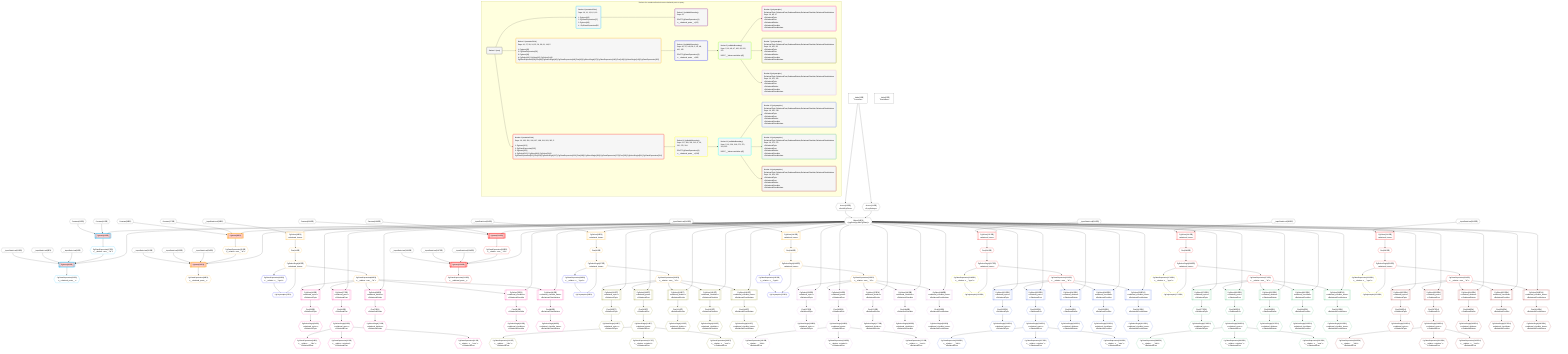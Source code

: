 %%{init: {'themeVariables': { 'fontSize': '12px'}}}%%
graph TD
    classDef path fill:#eee,stroke:#000,color:#000
    classDef plan fill:#fff,stroke-width:1px,color:#000
    classDef itemplan fill:#fff,stroke-width:2px,color:#000
    classDef unbatchedplan fill:#dff,stroke-width:1px,color:#000
    classDef sideeffectplan fill:#fcc,stroke-width:2px,color:#000
    classDef bucket fill:#f6f6f6,color:#000,stroke-width:2px,text-align:left


    %% define steps
    __Value3["__Value[3∈0]<br />ᐸcontextᐳ"]:::plan
    __Value5["__Value[5∈0]<br />ᐸrootValueᐳ"]:::plan
    __InputStaticLeaf8{{"__InputStaticLeaf[8∈0]"}}:::plan
    __InputStaticLeaf9{{"__InputStaticLeaf[9∈0]"}}:::plan
    __InputStaticLeaf10{{"__InputStaticLeaf[10∈0]"}}:::plan
    Constant11{{"Constant[11∈0]"}}:::plan
    Constant12{{"Constant[12∈0]"}}:::plan
    Access14{{"Access[14∈0]<br />ᐸ3.pgSettingsᐳ"}}:::plan
    Access15{{"Access[15∈0]<br />ᐸ3.withPgClientᐳ"}}:::plan
    Object16{{"Object[16∈0]<br />ᐸ{pgSettings,withPgClient}ᐳ"}}:::plan
    PgInsert13[["PgInsert[13∈1]"]]:::sideeffectplan
    PgClassExpression17{{"PgClassExpression[17∈1]<br />ᐸ__relation...ems__.”id”ᐳ"}}:::plan
    PgInsert18[["PgInsert[18∈1]"]]:::sideeffectplan
    PgClassExpression22{{"PgClassExpression[22∈1]<br />ᐸ__relational_posts__ᐳ"}}:::plan
    __InputStaticLeaf24{{"__InputStaticLeaf[24∈0]"}}:::plan
    __InputStaticLeaf25{{"__InputStaticLeaf[25∈0]"}}:::plan
    __InputStaticLeaf26{{"__InputStaticLeaf[26∈0]"}}:::plan
    Constant27{{"Constant[27∈0]"}}:::plan
    Constant28{{"Constant[28∈0]"}}:::plan
    PgInsert29[["PgInsert[29∈3]"]]:::sideeffectplan
    PgClassExpression33{{"PgClassExpression[33∈3]<br />ᐸ__relation...ems__.”id”ᐳ"}}:::plan
    PgInsert34[["PgInsert[34∈3]"]]:::sideeffectplan
    PgClassExpression38{{"PgClassExpression[38∈3]<br />ᐸ__relational_posts__ᐳ"}}:::plan
    __InputStaticLeaf39{{"__InputStaticLeaf[39∈0]"}}:::plan
    PgSelect40[["PgSelect[40∈3]<br />ᐸrelational_itemsᐳ"]]:::plan
    First44{{"First[44∈3]"}}:::plan
    PgSelectSingle45{{"PgSelectSingle[45∈3]<br />ᐸrelational_itemsᐳ"}}:::plan
    PgClassExpression46{{"PgClassExpression[46∈4]<br />ᐸ__relation...s__.”type”ᐳ"}}:::plan
    PgPolymorphic47{{"PgPolymorphic[47∈4]"}}:::plan
    PgClassExpression48{{"PgClassExpression[48∈3]<br />ᐸ__relation...ems__.”id”ᐳ"}}:::plan
    PgSelect49[["PgSelect[49∈6]<br />ᐸrelational_topicsᐳ<br />ᐳRelationalTopic"]]:::plan
    First53{{"First[53∈6]<br />ᐳRelationalTopic"}}:::plan
    PgSelectSingle54{{"PgSelectSingle[54∈6]<br />ᐸrelational_topicsᐳ<br />ᐳRelationalTopic"}}:::plan
    PgSelect57[["PgSelect[57∈6]<br />ᐸrelational_postsᐳ<br />ᐳRelationalPost"]]:::plan
    First61{{"First[61∈6]<br />ᐳRelationalPost"}}:::plan
    PgSelectSingle62{{"PgSelectSingle[62∈6]<br />ᐸrelational_postsᐳ<br />ᐳRelationalPost"}}:::plan
    PgClassExpression64{{"PgClassExpression[64∈6]<br />ᐸ__relation...__.”title”ᐳ<br />ᐳRelationalPost"}}:::plan
    PgClassExpression65{{"PgClassExpression[65∈6]<br />ᐸ__relation...scription”ᐳ<br />ᐳRelationalPost"}}:::plan
    PgClassExpression66{{"PgClassExpression[66∈6]<br />ᐸ__relation...s__.”note”ᐳ<br />ᐳRelationalPost"}}:::plan
    PgSelect68[["PgSelect[68∈6]<br />ᐸrelational_dividersᐳ<br />ᐳRelationalDivider"]]:::plan
    First72{{"First[72∈6]<br />ᐳRelationalDivider"}}:::plan
    PgSelectSingle73{{"PgSelectSingle[73∈6]<br />ᐸrelational_dividersᐳ<br />ᐳRelationalDivider"}}:::plan
    PgSelect76[["PgSelect[76∈6]<br />ᐸrelational_checklistsᐳ<br />ᐳRelationalChecklist"]]:::plan
    First80{{"First[80∈6]<br />ᐳRelationalChecklist"}}:::plan
    PgSelectSingle81{{"PgSelectSingle[81∈6]<br />ᐸrelational_checklistsᐳ<br />ᐳRelationalChecklist"}}:::plan
    PgSelect84[["PgSelect[84∈6]<br />ᐸrelational_checklist_itemsᐳ<br />ᐳRelationalChecklistItem"]]:::plan
    First88{{"First[88∈6]<br />ᐳRelationalChecklistItem"}}:::plan
    PgSelectSingle89{{"PgSelectSingle[89∈6]<br />ᐸrelational_checklist_itemsᐳ<br />ᐳRelationalChecklistItem"}}:::plan
    __InputStaticLeaf91{{"__InputStaticLeaf[91∈0]"}}:::plan
    PgSelect92[["PgSelect[92∈3]<br />ᐸrelational_itemsᐳ"]]:::plan
    First96{{"First[96∈3]"}}:::plan
    PgSelectSingle97{{"PgSelectSingle[97∈3]<br />ᐸrelational_itemsᐳ"}}:::plan
    PgClassExpression98{{"PgClassExpression[98∈4]<br />ᐸ__relation...s__.”type”ᐳ"}}:::plan
    PgPolymorphic99{{"PgPolymorphic[99∈4]"}}:::plan
    PgClassExpression100{{"PgClassExpression[100∈3]<br />ᐸ__relation...ems__.”id”ᐳ"}}:::plan
    PgSelect101[["PgSelect[101∈7]<br />ᐸrelational_topicsᐳ<br />ᐳRelationalTopic"]]:::plan
    First105{{"First[105∈7]<br />ᐳRelationalTopic"}}:::plan
    PgSelectSingle106{{"PgSelectSingle[106∈7]<br />ᐸrelational_topicsᐳ<br />ᐳRelationalTopic"}}:::plan
    PgSelect109[["PgSelect[109∈7]<br />ᐸrelational_postsᐳ<br />ᐳRelationalPost"]]:::plan
    First113{{"First[113∈7]<br />ᐳRelationalPost"}}:::plan
    PgSelectSingle114{{"PgSelectSingle[114∈7]<br />ᐸrelational_postsᐳ<br />ᐳRelationalPost"}}:::plan
    PgClassExpression116{{"PgClassExpression[116∈7]<br />ᐸ__relation...__.”title”ᐳ<br />ᐳRelationalPost"}}:::plan
    PgClassExpression117{{"PgClassExpression[117∈7]<br />ᐸ__relation...scription”ᐳ<br />ᐳRelationalPost"}}:::plan
    PgClassExpression118{{"PgClassExpression[118∈7]<br />ᐸ__relation...s__.”note”ᐳ<br />ᐳRelationalPost"}}:::plan
    PgSelect120[["PgSelect[120∈7]<br />ᐸrelational_dividersᐳ<br />ᐳRelationalDivider"]]:::plan
    First124{{"First[124∈7]<br />ᐳRelationalDivider"}}:::plan
    PgSelectSingle125{{"PgSelectSingle[125∈7]<br />ᐸrelational_dividersᐳ<br />ᐳRelationalDivider"}}:::plan
    PgSelect128[["PgSelect[128∈7]<br />ᐸrelational_checklistsᐳ<br />ᐳRelationalChecklist"]]:::plan
    First132{{"First[132∈7]<br />ᐳRelationalChecklist"}}:::plan
    PgSelectSingle133{{"PgSelectSingle[133∈7]<br />ᐸrelational_checklistsᐳ<br />ᐳRelationalChecklist"}}:::plan
    PgSelect136[["PgSelect[136∈7]<br />ᐸrelational_checklist_itemsᐳ<br />ᐳRelationalChecklistItem"]]:::plan
    First140{{"First[140∈7]<br />ᐳRelationalChecklistItem"}}:::plan
    PgSelectSingle141{{"PgSelectSingle[141∈7]<br />ᐸrelational_checklist_itemsᐳ<br />ᐳRelationalChecklistItem"}}:::plan
    __InputStaticLeaf143{{"__InputStaticLeaf[143∈0]"}}:::plan
    PgSelect144[["PgSelect[144∈3]<br />ᐸrelational_itemsᐳ"]]:::plan
    First148{{"First[148∈3]"}}:::plan
    PgSelectSingle149{{"PgSelectSingle[149∈3]<br />ᐸrelational_itemsᐳ"}}:::plan
    PgClassExpression150{{"PgClassExpression[150∈4]<br />ᐸ__relation...s__.”type”ᐳ"}}:::plan
    PgPolymorphic151{{"PgPolymorphic[151∈4]"}}:::plan
    PgClassExpression152{{"PgClassExpression[152∈3]<br />ᐸ__relation...ems__.”id”ᐳ"}}:::plan
    PgSelect153[["PgSelect[153∈8]<br />ᐸrelational_topicsᐳ<br />ᐳRelationalTopic"]]:::plan
    First157{{"First[157∈8]<br />ᐳRelationalTopic"}}:::plan
    PgSelectSingle158{{"PgSelectSingle[158∈8]<br />ᐸrelational_topicsᐳ<br />ᐳRelationalTopic"}}:::plan
    PgSelect161[["PgSelect[161∈8]<br />ᐸrelational_postsᐳ<br />ᐳRelationalPost"]]:::plan
    First165{{"First[165∈8]<br />ᐳRelationalPost"}}:::plan
    PgSelectSingle166{{"PgSelectSingle[166∈8]<br />ᐸrelational_postsᐳ<br />ᐳRelationalPost"}}:::plan
    PgClassExpression168{{"PgClassExpression[168∈8]<br />ᐸ__relation...__.”title”ᐳ<br />ᐳRelationalPost"}}:::plan
    PgClassExpression169{{"PgClassExpression[169∈8]<br />ᐸ__relation...scription”ᐳ<br />ᐳRelationalPost"}}:::plan
    PgClassExpression170{{"PgClassExpression[170∈8]<br />ᐸ__relation...s__.”note”ᐳ<br />ᐳRelationalPost"}}:::plan
    PgSelect172[["PgSelect[172∈8]<br />ᐸrelational_dividersᐳ<br />ᐳRelationalDivider"]]:::plan
    First176{{"First[176∈8]<br />ᐳRelationalDivider"}}:::plan
    PgSelectSingle177{{"PgSelectSingle[177∈8]<br />ᐸrelational_dividersᐳ<br />ᐳRelationalDivider"}}:::plan
    PgSelect180[["PgSelect[180∈8]<br />ᐸrelational_checklistsᐳ<br />ᐳRelationalChecklist"]]:::plan
    First184{{"First[184∈8]<br />ᐳRelationalChecklist"}}:::plan
    PgSelectSingle185{{"PgSelectSingle[185∈8]<br />ᐸrelational_checklistsᐳ<br />ᐳRelationalChecklist"}}:::plan
    PgSelect188[["PgSelect[188∈8]<br />ᐸrelational_checklist_itemsᐳ<br />ᐳRelationalChecklistItem"]]:::plan
    First192{{"First[192∈8]<br />ᐳRelationalChecklistItem"}}:::plan
    PgSelectSingle193{{"PgSelectSingle[193∈8]<br />ᐸrelational_checklist_itemsᐳ<br />ᐳRelationalChecklistItem"}}:::plan
    __InputStaticLeaf196{{"__InputStaticLeaf[196∈0]"}}:::plan
    __InputStaticLeaf197{{"__InputStaticLeaf[197∈0]"}}:::plan
    __InputStaticLeaf198{{"__InputStaticLeaf[198∈0]"}}:::plan
    Constant199{{"Constant[199∈0]"}}:::plan
    Constant200{{"Constant[200∈0]"}}:::plan
    PgInsert201[["PgInsert[201∈9]"]]:::sideeffectplan
    PgClassExpression205{{"PgClassExpression[205∈9]<br />ᐸ__relation...ems__.”id”ᐳ"}}:::plan
    PgInsert206[["PgInsert[206∈9]"]]:::sideeffectplan
    PgClassExpression210{{"PgClassExpression[210∈9]<br />ᐸ__relational_posts__ᐳ"}}:::plan
    __InputStaticLeaf211{{"__InputStaticLeaf[211∈0]"}}:::plan
    PgSelect212[["PgSelect[212∈9]<br />ᐸrelational_itemsᐳ"]]:::plan
    First216{{"First[216∈9]"}}:::plan
    PgSelectSingle217{{"PgSelectSingle[217∈9]<br />ᐸrelational_itemsᐳ"}}:::plan
    PgClassExpression218{{"PgClassExpression[218∈10]<br />ᐸ__relation...s__.”type”ᐳ"}}:::plan
    PgPolymorphic219{{"PgPolymorphic[219∈10]"}}:::plan
    PgClassExpression220{{"PgClassExpression[220∈9]<br />ᐸ__relation...ems__.”id”ᐳ"}}:::plan
    PgSelect221[["PgSelect[221∈12]<br />ᐸrelational_topicsᐳ<br />ᐳRelationalTopic"]]:::plan
    First225{{"First[225∈12]<br />ᐳRelationalTopic"}}:::plan
    PgSelectSingle226{{"PgSelectSingle[226∈12]<br />ᐸrelational_topicsᐳ<br />ᐳRelationalTopic"}}:::plan
    PgSelect229[["PgSelect[229∈12]<br />ᐸrelational_postsᐳ<br />ᐳRelationalPost"]]:::plan
    First233{{"First[233∈12]<br />ᐳRelationalPost"}}:::plan
    PgSelectSingle234{{"PgSelectSingle[234∈12]<br />ᐸrelational_postsᐳ<br />ᐳRelationalPost"}}:::plan
    PgClassExpression236{{"PgClassExpression[236∈12]<br />ᐸ__relation...__.”title”ᐳ<br />ᐳRelationalPost"}}:::plan
    PgClassExpression237{{"PgClassExpression[237∈12]<br />ᐸ__relation...scription”ᐳ<br />ᐳRelationalPost"}}:::plan
    PgClassExpression238{{"PgClassExpression[238∈12]<br />ᐸ__relation...s__.”note”ᐳ<br />ᐳRelationalPost"}}:::plan
    PgSelect240[["PgSelect[240∈12]<br />ᐸrelational_dividersᐳ<br />ᐳRelationalDivider"]]:::plan
    First244{{"First[244∈12]<br />ᐳRelationalDivider"}}:::plan
    PgSelectSingle245{{"PgSelectSingle[245∈12]<br />ᐸrelational_dividersᐳ<br />ᐳRelationalDivider"}}:::plan
    PgSelect248[["PgSelect[248∈12]<br />ᐸrelational_checklistsᐳ<br />ᐳRelationalChecklist"]]:::plan
    First252{{"First[252∈12]<br />ᐳRelationalChecklist"}}:::plan
    PgSelectSingle253{{"PgSelectSingle[253∈12]<br />ᐸrelational_checklistsᐳ<br />ᐳRelationalChecklist"}}:::plan
    PgSelect256[["PgSelect[256∈12]<br />ᐸrelational_checklist_itemsᐳ<br />ᐳRelationalChecklistItem"]]:::plan
    First260{{"First[260∈12]<br />ᐳRelationalChecklistItem"}}:::plan
    PgSelectSingle261{{"PgSelectSingle[261∈12]<br />ᐸrelational_checklist_itemsᐳ<br />ᐳRelationalChecklistItem"}}:::plan
    __InputStaticLeaf263{{"__InputStaticLeaf[263∈0]"}}:::plan
    PgSelect264[["PgSelect[264∈9]<br />ᐸrelational_itemsᐳ"]]:::plan
    First268{{"First[268∈9]"}}:::plan
    PgSelectSingle269{{"PgSelectSingle[269∈9]<br />ᐸrelational_itemsᐳ"}}:::plan
    PgClassExpression270{{"PgClassExpression[270∈10]<br />ᐸ__relation...s__.”type”ᐳ"}}:::plan
    PgPolymorphic271{{"PgPolymorphic[271∈10]"}}:::plan
    PgClassExpression272{{"PgClassExpression[272∈9]<br />ᐸ__relation...ems__.”id”ᐳ"}}:::plan
    PgSelect273[["PgSelect[273∈13]<br />ᐸrelational_topicsᐳ<br />ᐳRelationalTopic"]]:::plan
    First277{{"First[277∈13]<br />ᐳRelationalTopic"}}:::plan
    PgSelectSingle278{{"PgSelectSingle[278∈13]<br />ᐸrelational_topicsᐳ<br />ᐳRelationalTopic"}}:::plan
    PgSelect281[["PgSelect[281∈13]<br />ᐸrelational_postsᐳ<br />ᐳRelationalPost"]]:::plan
    First285{{"First[285∈13]<br />ᐳRelationalPost"}}:::plan
    PgSelectSingle286{{"PgSelectSingle[286∈13]<br />ᐸrelational_postsᐳ<br />ᐳRelationalPost"}}:::plan
    PgClassExpression288{{"PgClassExpression[288∈13]<br />ᐸ__relation...__.”title”ᐳ<br />ᐳRelationalPost"}}:::plan
    PgClassExpression289{{"PgClassExpression[289∈13]<br />ᐸ__relation...scription”ᐳ<br />ᐳRelationalPost"}}:::plan
    PgClassExpression290{{"PgClassExpression[290∈13]<br />ᐸ__relation...s__.”note”ᐳ<br />ᐳRelationalPost"}}:::plan
    PgSelect292[["PgSelect[292∈13]<br />ᐸrelational_dividersᐳ<br />ᐳRelationalDivider"]]:::plan
    First296{{"First[296∈13]<br />ᐳRelationalDivider"}}:::plan
    PgSelectSingle297{{"PgSelectSingle[297∈13]<br />ᐸrelational_dividersᐳ<br />ᐳRelationalDivider"}}:::plan
    PgSelect300[["PgSelect[300∈13]<br />ᐸrelational_checklistsᐳ<br />ᐳRelationalChecklist"]]:::plan
    First304{{"First[304∈13]<br />ᐳRelationalChecklist"}}:::plan
    PgSelectSingle305{{"PgSelectSingle[305∈13]<br />ᐸrelational_checklistsᐳ<br />ᐳRelationalChecklist"}}:::plan
    PgSelect308[["PgSelect[308∈13]<br />ᐸrelational_checklist_itemsᐳ<br />ᐳRelationalChecklistItem"]]:::plan
    First312{{"First[312∈13]<br />ᐳRelationalChecklistItem"}}:::plan
    PgSelectSingle313{{"PgSelectSingle[313∈13]<br />ᐸrelational_checklist_itemsᐳ<br />ᐳRelationalChecklistItem"}}:::plan
    __InputStaticLeaf315{{"__InputStaticLeaf[315∈0]"}}:::plan
    PgSelect316[["PgSelect[316∈9]<br />ᐸrelational_itemsᐳ"]]:::plan
    First320{{"First[320∈9]"}}:::plan
    PgSelectSingle321{{"PgSelectSingle[321∈9]<br />ᐸrelational_itemsᐳ"}}:::plan
    PgClassExpression322{{"PgClassExpression[322∈10]<br />ᐸ__relation...s__.”type”ᐳ"}}:::plan
    PgPolymorphic323{{"PgPolymorphic[323∈10]"}}:::plan
    PgClassExpression324{{"PgClassExpression[324∈9]<br />ᐸ__relation...ems__.”id”ᐳ"}}:::plan
    PgSelect325[["PgSelect[325∈14]<br />ᐸrelational_topicsᐳ<br />ᐳRelationalTopic"]]:::plan
    First329{{"First[329∈14]<br />ᐳRelationalTopic"}}:::plan
    PgSelectSingle330{{"PgSelectSingle[330∈14]<br />ᐸrelational_topicsᐳ<br />ᐳRelationalTopic"}}:::plan
    PgSelect333[["PgSelect[333∈14]<br />ᐸrelational_postsᐳ<br />ᐳRelationalPost"]]:::plan
    First337{{"First[337∈14]<br />ᐳRelationalPost"}}:::plan
    PgSelectSingle338{{"PgSelectSingle[338∈14]<br />ᐸrelational_postsᐳ<br />ᐳRelationalPost"}}:::plan
    PgClassExpression340{{"PgClassExpression[340∈14]<br />ᐸ__relation...__.”title”ᐳ<br />ᐳRelationalPost"}}:::plan
    PgClassExpression341{{"PgClassExpression[341∈14]<br />ᐸ__relation...scription”ᐳ<br />ᐳRelationalPost"}}:::plan
    PgClassExpression342{{"PgClassExpression[342∈14]<br />ᐸ__relation...s__.”note”ᐳ<br />ᐳRelationalPost"}}:::plan
    PgSelect344[["PgSelect[344∈14]<br />ᐸrelational_dividersᐳ<br />ᐳRelationalDivider"]]:::plan
    First348{{"First[348∈14]<br />ᐳRelationalDivider"}}:::plan
    PgSelectSingle349{{"PgSelectSingle[349∈14]<br />ᐸrelational_dividersᐳ<br />ᐳRelationalDivider"}}:::plan
    PgSelect352[["PgSelect[352∈14]<br />ᐸrelational_checklistsᐳ<br />ᐳRelationalChecklist"]]:::plan
    First356{{"First[356∈14]<br />ᐳRelationalChecklist"}}:::plan
    PgSelectSingle357{{"PgSelectSingle[357∈14]<br />ᐸrelational_checklistsᐳ<br />ᐳRelationalChecklist"}}:::plan
    PgSelect360[["PgSelect[360∈14]<br />ᐸrelational_checklist_itemsᐳ<br />ᐳRelationalChecklistItem"]]:::plan
    First364{{"First[364∈14]<br />ᐳRelationalChecklistItem"}}:::plan
    PgSelectSingle365{{"PgSelectSingle[365∈14]<br />ᐸrelational_checklist_itemsᐳ<br />ᐳRelationalChecklistItem"}}:::plan

    %% plan dependencies
    __Value3 --> Access14
    __Value3 --> Access15
    Access14 & Access15 --> Object16
    Object16 & Constant11 & Constant12 --> PgInsert13
    PgInsert13 --> PgClassExpression17
    Object16 & PgClassExpression17 & __InputStaticLeaf8 & __InputStaticLeaf9 & __InputStaticLeaf10 --> PgInsert18
    PgInsert18 --> PgClassExpression22
    Object16 & Constant27 & Constant28 --> PgInsert29
    PgInsert29 --> PgClassExpression33
    Object16 & PgClassExpression33 & __InputStaticLeaf24 & __InputStaticLeaf25 & __InputStaticLeaf26 --> PgInsert34
    PgInsert34 --> PgClassExpression38
    Object16 & __InputStaticLeaf39 --> PgSelect40
    PgSelect40 --> First44
    First44 --> PgSelectSingle45
    PgSelectSingle45 --> PgClassExpression46
    PgSelectSingle45 & PgClassExpression46 --> PgPolymorphic47
    PgSelectSingle45 --> PgClassExpression48
    Object16 & PgClassExpression48 --> PgSelect49
    PgSelect49 --> First53
    First53 --> PgSelectSingle54
    Object16 & PgClassExpression48 --> PgSelect57
    PgSelect57 --> First61
    First61 --> PgSelectSingle62
    PgSelectSingle62 --> PgClassExpression64
    PgSelectSingle62 --> PgClassExpression65
    PgSelectSingle62 --> PgClassExpression66
    Object16 & PgClassExpression48 --> PgSelect68
    PgSelect68 --> First72
    First72 --> PgSelectSingle73
    Object16 & PgClassExpression48 --> PgSelect76
    PgSelect76 --> First80
    First80 --> PgSelectSingle81
    Object16 & PgClassExpression48 --> PgSelect84
    PgSelect84 --> First88
    First88 --> PgSelectSingle89
    Object16 & __InputStaticLeaf91 --> PgSelect92
    PgSelect92 --> First96
    First96 --> PgSelectSingle97
    PgSelectSingle97 --> PgClassExpression98
    PgSelectSingle97 & PgClassExpression98 --> PgPolymorphic99
    PgSelectSingle97 --> PgClassExpression100
    Object16 & PgClassExpression100 --> PgSelect101
    PgSelect101 --> First105
    First105 --> PgSelectSingle106
    Object16 & PgClassExpression100 --> PgSelect109
    PgSelect109 --> First113
    First113 --> PgSelectSingle114
    PgSelectSingle114 --> PgClassExpression116
    PgSelectSingle114 --> PgClassExpression117
    PgSelectSingle114 --> PgClassExpression118
    Object16 & PgClassExpression100 --> PgSelect120
    PgSelect120 --> First124
    First124 --> PgSelectSingle125
    Object16 & PgClassExpression100 --> PgSelect128
    PgSelect128 --> First132
    First132 --> PgSelectSingle133
    Object16 & PgClassExpression100 --> PgSelect136
    PgSelect136 --> First140
    First140 --> PgSelectSingle141
    Object16 & __InputStaticLeaf143 --> PgSelect144
    PgSelect144 --> First148
    First148 --> PgSelectSingle149
    PgSelectSingle149 --> PgClassExpression150
    PgSelectSingle149 & PgClassExpression150 --> PgPolymorphic151
    PgSelectSingle149 --> PgClassExpression152
    Object16 & PgClassExpression152 --> PgSelect153
    PgSelect153 --> First157
    First157 --> PgSelectSingle158
    Object16 & PgClassExpression152 --> PgSelect161
    PgSelect161 --> First165
    First165 --> PgSelectSingle166
    PgSelectSingle166 --> PgClassExpression168
    PgSelectSingle166 --> PgClassExpression169
    PgSelectSingle166 --> PgClassExpression170
    Object16 & PgClassExpression152 --> PgSelect172
    PgSelect172 --> First176
    First176 --> PgSelectSingle177
    Object16 & PgClassExpression152 --> PgSelect180
    PgSelect180 --> First184
    First184 --> PgSelectSingle185
    Object16 & PgClassExpression152 --> PgSelect188
    PgSelect188 --> First192
    First192 --> PgSelectSingle193
    Object16 & Constant199 & Constant200 --> PgInsert201
    PgInsert201 --> PgClassExpression205
    Object16 & PgClassExpression205 & __InputStaticLeaf196 & __InputStaticLeaf197 & __InputStaticLeaf198 --> PgInsert206
    PgInsert206 --> PgClassExpression210
    Object16 & __InputStaticLeaf211 --> PgSelect212
    PgSelect212 --> First216
    First216 --> PgSelectSingle217
    PgSelectSingle217 --> PgClassExpression218
    PgSelectSingle217 & PgClassExpression218 --> PgPolymorphic219
    PgSelectSingle217 --> PgClassExpression220
    Object16 & PgClassExpression220 --> PgSelect221
    PgSelect221 --> First225
    First225 --> PgSelectSingle226
    Object16 & PgClassExpression220 --> PgSelect229
    PgSelect229 --> First233
    First233 --> PgSelectSingle234
    PgSelectSingle234 --> PgClassExpression236
    PgSelectSingle234 --> PgClassExpression237
    PgSelectSingle234 --> PgClassExpression238
    Object16 & PgClassExpression220 --> PgSelect240
    PgSelect240 --> First244
    First244 --> PgSelectSingle245
    Object16 & PgClassExpression220 --> PgSelect248
    PgSelect248 --> First252
    First252 --> PgSelectSingle253
    Object16 & PgClassExpression220 --> PgSelect256
    PgSelect256 --> First260
    First260 --> PgSelectSingle261
    Object16 & __InputStaticLeaf263 --> PgSelect264
    PgSelect264 --> First268
    First268 --> PgSelectSingle269
    PgSelectSingle269 --> PgClassExpression270
    PgSelectSingle269 & PgClassExpression270 --> PgPolymorphic271
    PgSelectSingle269 --> PgClassExpression272
    Object16 & PgClassExpression272 --> PgSelect273
    PgSelect273 --> First277
    First277 --> PgSelectSingle278
    Object16 & PgClassExpression272 --> PgSelect281
    PgSelect281 --> First285
    First285 --> PgSelectSingle286
    PgSelectSingle286 --> PgClassExpression288
    PgSelectSingle286 --> PgClassExpression289
    PgSelectSingle286 --> PgClassExpression290
    Object16 & PgClassExpression272 --> PgSelect292
    PgSelect292 --> First296
    First296 --> PgSelectSingle297
    Object16 & PgClassExpression272 --> PgSelect300
    PgSelect300 --> First304
    First304 --> PgSelectSingle305
    Object16 & PgClassExpression272 --> PgSelect308
    PgSelect308 --> First312
    First312 --> PgSelectSingle313
    Object16 & __InputStaticLeaf315 --> PgSelect316
    PgSelect316 --> First320
    First320 --> PgSelectSingle321
    PgSelectSingle321 --> PgClassExpression322
    PgSelectSingle321 & PgClassExpression322 --> PgPolymorphic323
    PgSelectSingle321 --> PgClassExpression324
    Object16 & PgClassExpression324 --> PgSelect325
    PgSelect325 --> First329
    First329 --> PgSelectSingle330
    Object16 & PgClassExpression324 --> PgSelect333
    PgSelect333 --> First337
    First337 --> PgSelectSingle338
    PgSelectSingle338 --> PgClassExpression340
    PgSelectSingle338 --> PgClassExpression341
    PgSelectSingle338 --> PgClassExpression342
    Object16 & PgClassExpression324 --> PgSelect344
    PgSelect344 --> First348
    First348 --> PgSelectSingle349
    Object16 & PgClassExpression324 --> PgSelect352
    PgSelect352 --> First356
    First356 --> PgSelectSingle357
    Object16 & PgClassExpression324 --> PgSelect360
    PgSelect360 --> First364
    First364 --> PgSelectSingle365

    subgraph "Buckets for mutations/basics/create-relational-post-no-query"
    Bucket0("Bucket 0 (root)"):::bucket
    classDef bucket0 stroke:#696969
    class Bucket0,__Value3,__Value5,__InputStaticLeaf8,__InputStaticLeaf9,__InputStaticLeaf10,Constant11,Constant12,Access14,Access15,Object16,__InputStaticLeaf24,__InputStaticLeaf25,__InputStaticLeaf26,Constant27,Constant28,__InputStaticLeaf39,__InputStaticLeaf91,__InputStaticLeaf143,__InputStaticLeaf196,__InputStaticLeaf197,__InputStaticLeaf198,Constant199,Constant200,__InputStaticLeaf211,__InputStaticLeaf263,__InputStaticLeaf315 bucket0
    Bucket1("Bucket 1 (mutationField)<br />Deps: 16, 11, 12, 8, 9, 10<br /><br />1: PgInsert[13]<br />2: PgClassExpression[17]<br />3: PgInsert[18]<br />4:  / PgClassExpression[22]"):::bucket
    classDef bucket1 stroke:#00bfff
    class Bucket1,PgInsert13,PgClassExpression17,PgInsert18,PgClassExpression22 bucket1
    Bucket2("Bucket 2 (nullableBoundary)<br />Deps: 22<br /><br />ROOT PgClassExpression{1}ᐸ__relational_posts__ᐳ[22]"):::bucket
    classDef bucket2 stroke:#7f007f
    class Bucket2 bucket2
    Bucket3("Bucket 3 (mutationField)<br />Deps: 16, 27, 28, 24, 25, 26, 39, 91, 143, 5<br /><br />1: PgInsert[29]<br />2: PgClassExpression[33]<br />3: PgInsert[34]<br />4: PgSelect[40], PgSelect[92], PgSelect[144] / PgClassExpression[38],First[44],PgSelectSingle[45],PgClassExpression[48],First[96],PgSelectSingle[97],PgClassExpression[100],First[148],PgSelectSingle[149],PgClassExpression[152]"):::bucket
    classDef bucket3 stroke:#ffa500
    class Bucket3,PgInsert29,PgClassExpression33,PgInsert34,PgClassExpression38,PgSelect40,First44,PgSelectSingle45,PgClassExpression48,PgSelect92,First96,PgSelectSingle97,PgClassExpression100,PgSelect144,First148,PgSelectSingle149,PgClassExpression152 bucket3
    Bucket4("Bucket 4 (nullableBoundary)<br />Deps: 45, 97, 149, 38, 5, 16, 48, 100, 152<br /><br />ROOT PgClassExpression{3}ᐸ__relational_posts__ᐳ[38]"):::bucket
    classDef bucket4 stroke:#0000ff
    class Bucket4,PgClassExpression46,PgPolymorphic47,PgClassExpression98,PgPolymorphic99,PgClassExpression150,PgPolymorphic151 bucket4
    Bucket5("Bucket 5 (nullableBoundary)<br />Deps: 5, 16, 48, 47, 100, 99, 152, 151<br /><br />ROOT __ValueᐸrootValueᐳ[5]"):::bucket
    classDef bucket5 stroke:#7fff00
    class Bucket5 bucket5
    Bucket6("Bucket 6 (polymorphic)<br />RelationalTopic,RelationalPost,RelationalDivider,RelationalChecklist,RelationalChecklistItem<br />Deps: 16, 48, 47<br />ᐳRelationalTopic<br />ᐳRelationalPost<br />ᐳRelationalDivider<br />ᐳRelationalChecklist<br />ᐳRelationalChecklistItem"):::bucket
    classDef bucket6 stroke:#ff1493
    class Bucket6,PgSelect49,First53,PgSelectSingle54,PgSelect57,First61,PgSelectSingle62,PgClassExpression64,PgClassExpression65,PgClassExpression66,PgSelect68,First72,PgSelectSingle73,PgSelect76,First80,PgSelectSingle81,PgSelect84,First88,PgSelectSingle89 bucket6
    Bucket7("Bucket 7 (polymorphic)<br />RelationalTopic,RelationalPost,RelationalDivider,RelationalChecklist,RelationalChecklistItem<br />Deps: 16, 100, 99<br />ᐳRelationalTopic<br />ᐳRelationalPost<br />ᐳRelationalDivider<br />ᐳRelationalChecklist<br />ᐳRelationalChecklistItem"):::bucket
    classDef bucket7 stroke:#808000
    class Bucket7,PgSelect101,First105,PgSelectSingle106,PgSelect109,First113,PgSelectSingle114,PgClassExpression116,PgClassExpression117,PgClassExpression118,PgSelect120,First124,PgSelectSingle125,PgSelect128,First132,PgSelectSingle133,PgSelect136,First140,PgSelectSingle141 bucket7
    Bucket8("Bucket 8 (polymorphic)<br />RelationalTopic,RelationalPost,RelationalDivider,RelationalChecklist,RelationalChecklistItem<br />Deps: 16, 152, 151<br />ᐳRelationalTopic<br />ᐳRelationalPost<br />ᐳRelationalDivider<br />ᐳRelationalChecklist<br />ᐳRelationalChecklistItem"):::bucket
    classDef bucket8 stroke:#dda0dd
    class Bucket8,PgSelect153,First157,PgSelectSingle158,PgSelect161,First165,PgSelectSingle166,PgClassExpression168,PgClassExpression169,PgClassExpression170,PgSelect172,First176,PgSelectSingle177,PgSelect180,First184,PgSelectSingle185,PgSelect188,First192,PgSelectSingle193 bucket8
    Bucket9("Bucket 9 (mutationField)<br />Deps: 16, 199, 200, 196, 197, 198, 211, 263, 315, 5<br /><br />1: PgInsert[201]<br />2: PgClassExpression[205]<br />3: PgInsert[206]<br />4: PgSelect[212], PgSelect[264], PgSelect[316] / PgClassExpression[210],First[216],PgSelectSingle[217],PgClassExpression[220],First[268],PgSelectSingle[269],PgClassExpression[272],First[320],PgSelectSingle[321],PgClassExpression[324]"):::bucket
    classDef bucket9 stroke:#ff0000
    class Bucket9,PgInsert201,PgClassExpression205,PgInsert206,PgClassExpression210,PgSelect212,First216,PgSelectSingle217,PgClassExpression220,PgSelect264,First268,PgSelectSingle269,PgClassExpression272,PgSelect316,First320,PgSelectSingle321,PgClassExpression324 bucket9
    Bucket10("Bucket 10 (nullableBoundary)<br />Deps: 217, 269, 321, 210, 5, 16, 220, 272, 324<br /><br />ROOT PgClassExpression{9}ᐸ__relational_posts__ᐳ[210]"):::bucket
    classDef bucket10 stroke:#ffff00
    class Bucket10,PgClassExpression218,PgPolymorphic219,PgClassExpression270,PgPolymorphic271,PgClassExpression322,PgPolymorphic323 bucket10
    Bucket11("Bucket 11 (nullableBoundary)<br />Deps: 5, 16, 220, 219, 272, 271, 324, 323<br /><br />ROOT __ValueᐸrootValueᐳ[5]"):::bucket
    classDef bucket11 stroke:#00ffff
    class Bucket11 bucket11
    Bucket12("Bucket 12 (polymorphic)<br />RelationalTopic,RelationalPost,RelationalDivider,RelationalChecklist,RelationalChecklistItem<br />Deps: 16, 220, 219<br />ᐳRelationalTopic<br />ᐳRelationalPost<br />ᐳRelationalDivider<br />ᐳRelationalChecklist<br />ᐳRelationalChecklistItem"):::bucket
    classDef bucket12 stroke:#4169e1
    class Bucket12,PgSelect221,First225,PgSelectSingle226,PgSelect229,First233,PgSelectSingle234,PgClassExpression236,PgClassExpression237,PgClassExpression238,PgSelect240,First244,PgSelectSingle245,PgSelect248,First252,PgSelectSingle253,PgSelect256,First260,PgSelectSingle261 bucket12
    Bucket13("Bucket 13 (polymorphic)<br />RelationalTopic,RelationalPost,RelationalDivider,RelationalChecklist,RelationalChecklistItem<br />Deps: 16, 272, 271<br />ᐳRelationalTopic<br />ᐳRelationalPost<br />ᐳRelationalDivider<br />ᐳRelationalChecklist<br />ᐳRelationalChecklistItem"):::bucket
    classDef bucket13 stroke:#3cb371
    class Bucket13,PgSelect273,First277,PgSelectSingle278,PgSelect281,First285,PgSelectSingle286,PgClassExpression288,PgClassExpression289,PgClassExpression290,PgSelect292,First296,PgSelectSingle297,PgSelect300,First304,PgSelectSingle305,PgSelect308,First312,PgSelectSingle313 bucket13
    Bucket14("Bucket 14 (polymorphic)<br />RelationalTopic,RelationalPost,RelationalDivider,RelationalChecklist,RelationalChecklistItem<br />Deps: 16, 324, 323<br />ᐳRelationalTopic<br />ᐳRelationalPost<br />ᐳRelationalDivider<br />ᐳRelationalChecklist<br />ᐳRelationalChecklistItem"):::bucket
    classDef bucket14 stroke:#a52a2a
    class Bucket14,PgSelect325,First329,PgSelectSingle330,PgSelect333,First337,PgSelectSingle338,PgClassExpression340,PgClassExpression341,PgClassExpression342,PgSelect344,First348,PgSelectSingle349,PgSelect352,First356,PgSelectSingle357,PgSelect360,First364,PgSelectSingle365 bucket14
    Bucket0 --> Bucket1 & Bucket3 & Bucket9
    Bucket1 --> Bucket2
    Bucket3 --> Bucket4
    Bucket4 --> Bucket5
    Bucket5 --> Bucket6 & Bucket7 & Bucket8
    Bucket9 --> Bucket10
    Bucket10 --> Bucket11
    Bucket11 --> Bucket12 & Bucket13 & Bucket14
    end